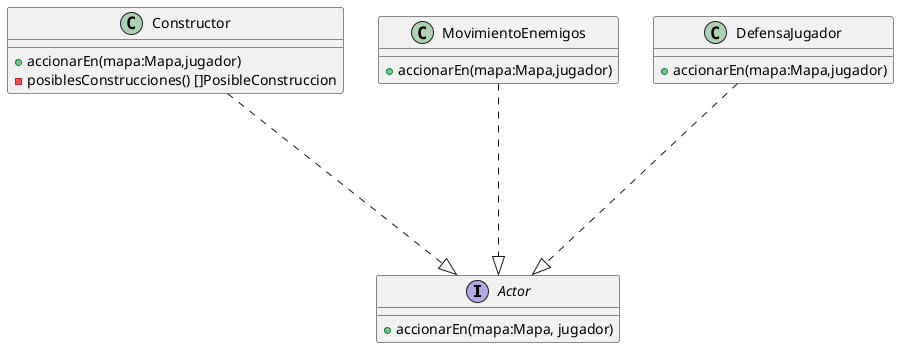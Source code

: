 @startuml

interface Actor{
    +accionarEn(mapa:Mapa, jugador)
}

class Constructor{
    +accionarEn(mapa:Mapa,jugador)
    -posiblesConstrucciones() []PosibleConstruccion
}

class MovimientoEnemigos{
    +accionarEn(mapa:Mapa,jugador)
}

class DefensaJugador{
    +accionarEn(mapa:Mapa,jugador)
}

Constructor ....|> Actor
DefensaJugador ....|> Actor
MovimientoEnemigos ....|> Actor


@enduml